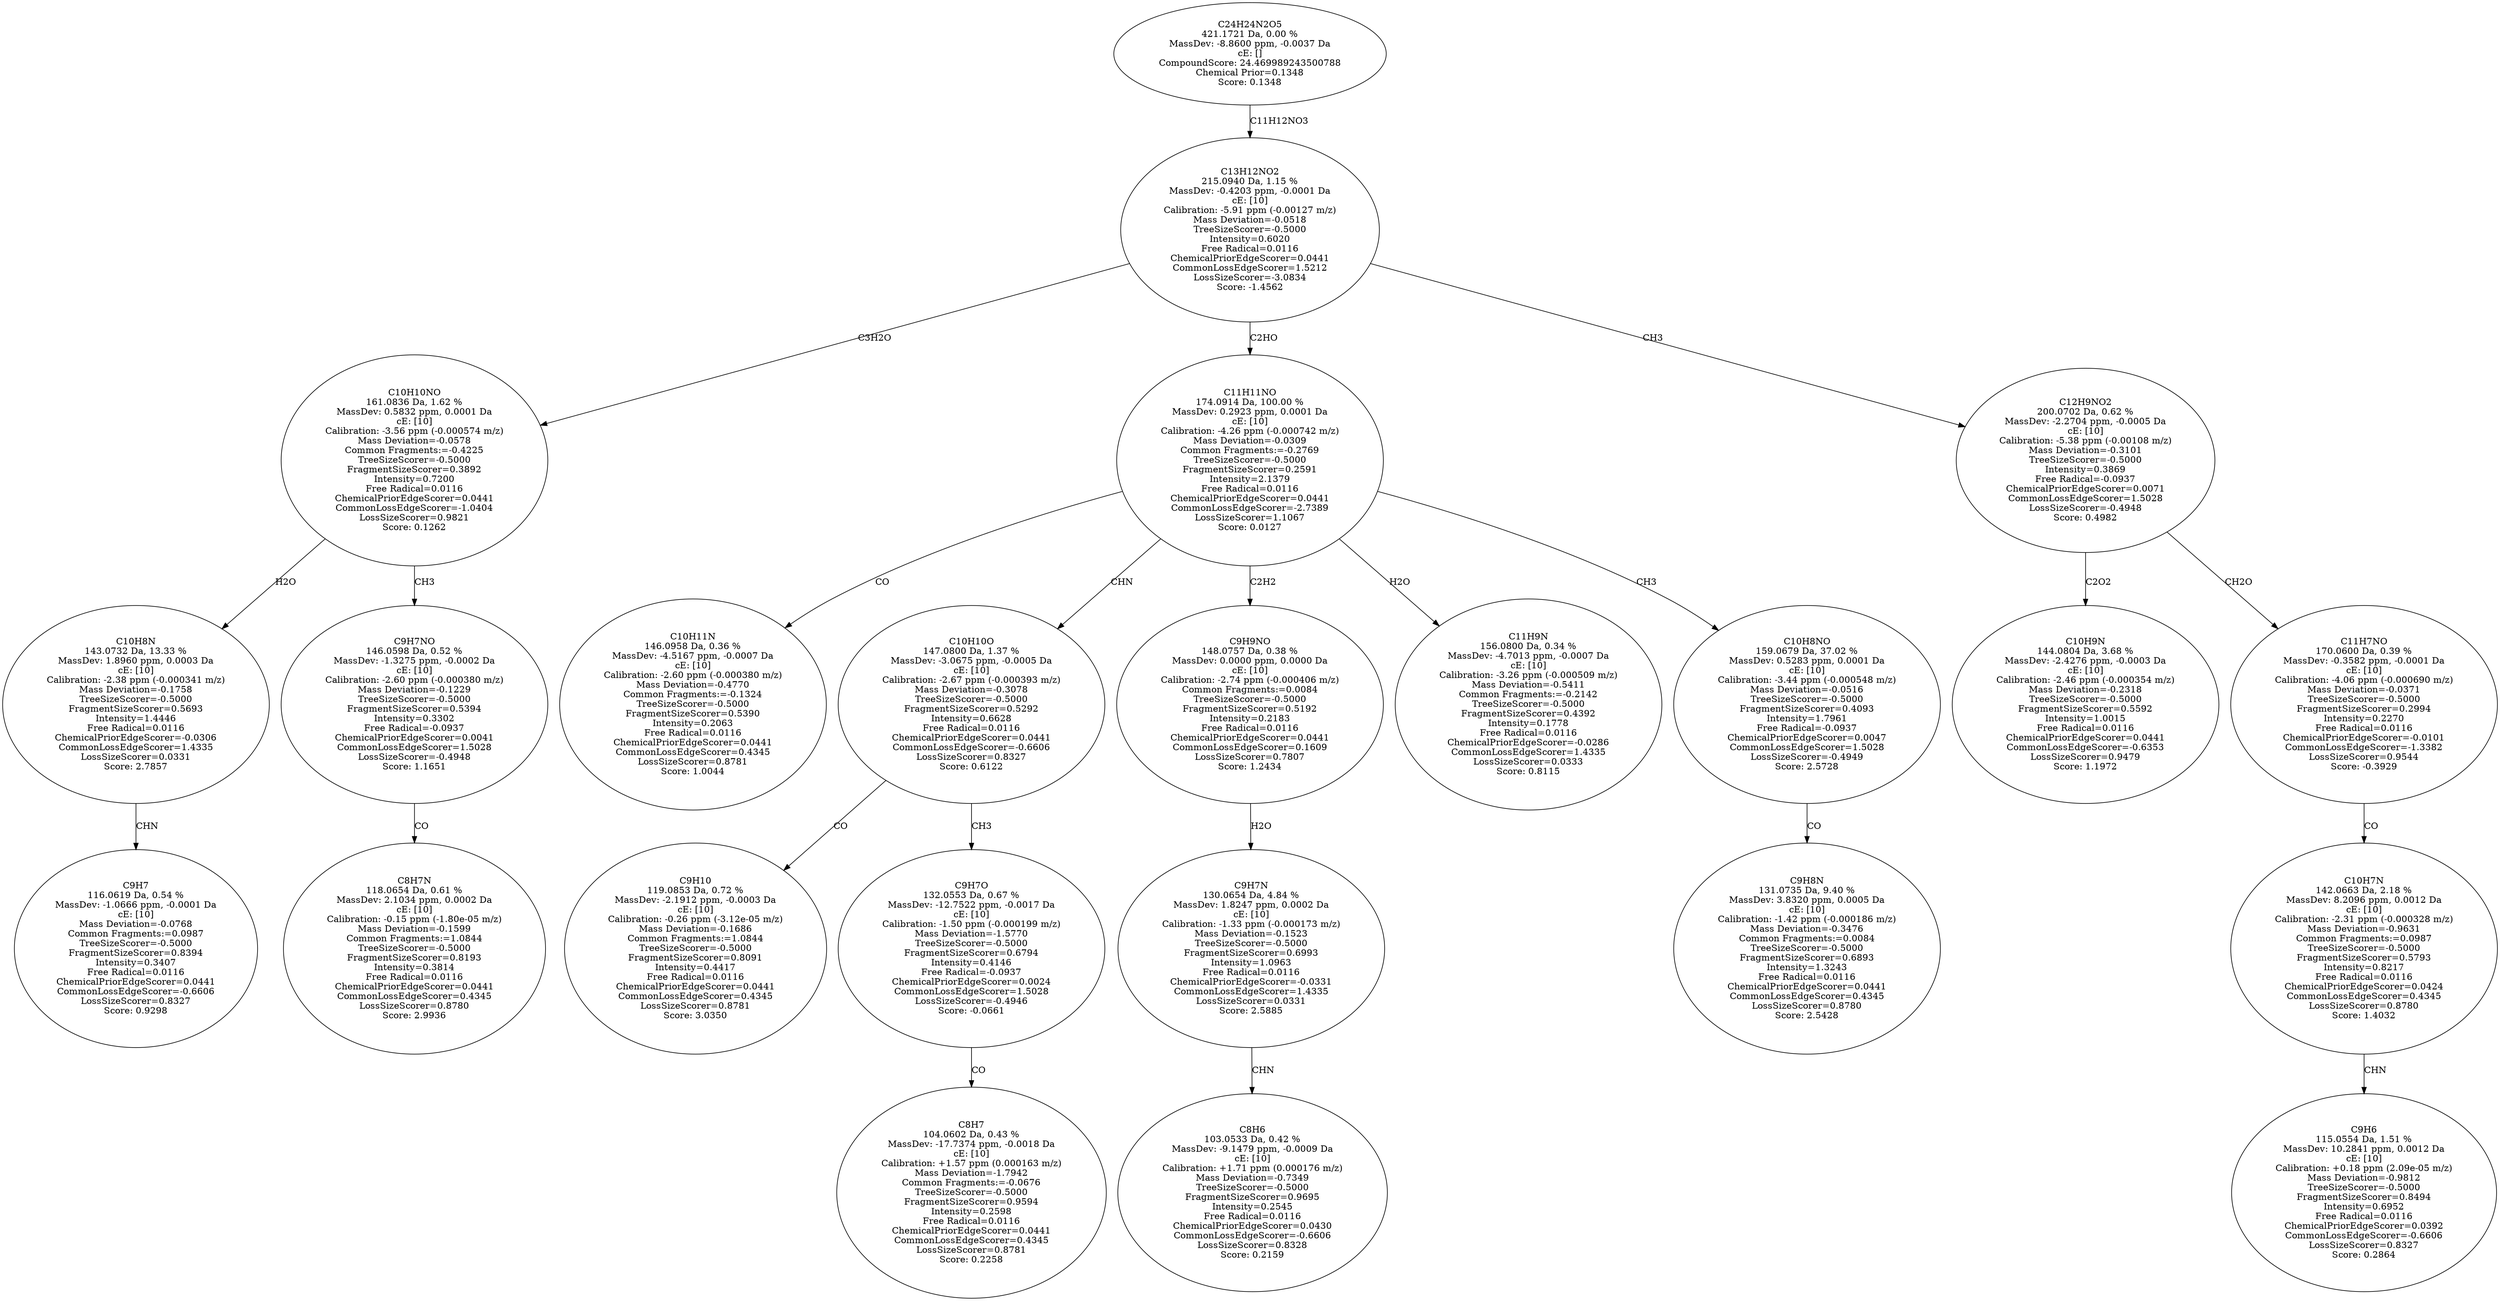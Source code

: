 strict digraph {
v1 [label="C9H7\n116.0619 Da, 0.54 %\nMassDev: -1.0666 ppm, -0.0001 Da\ncE: [10]\nMass Deviation=-0.0768\nCommon Fragments:=0.0987\nTreeSizeScorer=-0.5000\nFragmentSizeScorer=0.8394\nIntensity=0.3407\nFree Radical=0.0116\nChemicalPriorEdgeScorer=0.0441\nCommonLossEdgeScorer=-0.6606\nLossSizeScorer=0.8327\nScore: 0.9298"];
v2 [label="C10H8N\n143.0732 Da, 13.33 %\nMassDev: 1.8960 ppm, 0.0003 Da\ncE: [10]\nCalibration: -2.38 ppm (-0.000341 m/z)\nMass Deviation=-0.1758\nTreeSizeScorer=-0.5000\nFragmentSizeScorer=0.5693\nIntensity=1.4446\nFree Radical=0.0116\nChemicalPriorEdgeScorer=-0.0306\nCommonLossEdgeScorer=1.4335\nLossSizeScorer=0.0331\nScore: 2.7857"];
v3 [label="C8H7N\n118.0654 Da, 0.61 %\nMassDev: 2.1034 ppm, 0.0002 Da\ncE: [10]\nCalibration: -0.15 ppm (-1.80e-05 m/z)\nMass Deviation=-0.1599\nCommon Fragments:=1.0844\nTreeSizeScorer=-0.5000\nFragmentSizeScorer=0.8193\nIntensity=0.3814\nFree Radical=0.0116\nChemicalPriorEdgeScorer=0.0441\nCommonLossEdgeScorer=0.4345\nLossSizeScorer=0.8780\nScore: 2.9936"];
v4 [label="C9H7NO\n146.0598 Da, 0.52 %\nMassDev: -1.3275 ppm, -0.0002 Da\ncE: [10]\nCalibration: -2.60 ppm (-0.000380 m/z)\nMass Deviation=-0.1229\nTreeSizeScorer=-0.5000\nFragmentSizeScorer=0.5394\nIntensity=0.3302\nFree Radical=-0.0937\nChemicalPriorEdgeScorer=0.0041\nCommonLossEdgeScorer=1.5028\nLossSizeScorer=-0.4948\nScore: 1.1651"];
v5 [label="C10H10NO\n161.0836 Da, 1.62 %\nMassDev: 0.5832 ppm, 0.0001 Da\ncE: [10]\nCalibration: -3.56 ppm (-0.000574 m/z)\nMass Deviation=-0.0578\nCommon Fragments:=-0.4225\nTreeSizeScorer=-0.5000\nFragmentSizeScorer=0.3892\nIntensity=0.7200\nFree Radical=0.0116\nChemicalPriorEdgeScorer=0.0441\nCommonLossEdgeScorer=-1.0404\nLossSizeScorer=0.9821\nScore: 0.1262"];
v6 [label="C10H11N\n146.0958 Da, 0.36 %\nMassDev: -4.5167 ppm, -0.0007 Da\ncE: [10]\nCalibration: -2.60 ppm (-0.000380 m/z)\nMass Deviation=-0.4770\nCommon Fragments:=-0.1324\nTreeSizeScorer=-0.5000\nFragmentSizeScorer=0.5390\nIntensity=0.2063\nFree Radical=0.0116\nChemicalPriorEdgeScorer=0.0441\nCommonLossEdgeScorer=0.4345\nLossSizeScorer=0.8781\nScore: 1.0044"];
v7 [label="C9H10\n119.0853 Da, 0.72 %\nMassDev: -2.1912 ppm, -0.0003 Da\ncE: [10]\nCalibration: -0.26 ppm (-3.12e-05 m/z)\nMass Deviation=-0.1686\nCommon Fragments:=1.0844\nTreeSizeScorer=-0.5000\nFragmentSizeScorer=0.8091\nIntensity=0.4417\nFree Radical=0.0116\nChemicalPriorEdgeScorer=0.0441\nCommonLossEdgeScorer=0.4345\nLossSizeScorer=0.8781\nScore: 3.0350"];
v8 [label="C8H7\n104.0602 Da, 0.43 %\nMassDev: -17.7374 ppm, -0.0018 Da\ncE: [10]\nCalibration: +1.57 ppm (0.000163 m/z)\nMass Deviation=-1.7942\nCommon Fragments:=-0.0676\nTreeSizeScorer=-0.5000\nFragmentSizeScorer=0.9594\nIntensity=0.2598\nFree Radical=0.0116\nChemicalPriorEdgeScorer=0.0441\nCommonLossEdgeScorer=0.4345\nLossSizeScorer=0.8781\nScore: 0.2258"];
v9 [label="C9H7O\n132.0553 Da, 0.67 %\nMassDev: -12.7522 ppm, -0.0017 Da\ncE: [10]\nCalibration: -1.50 ppm (-0.000199 m/z)\nMass Deviation=-1.5770\nTreeSizeScorer=-0.5000\nFragmentSizeScorer=0.6794\nIntensity=0.4146\nFree Radical=-0.0937\nChemicalPriorEdgeScorer=0.0024\nCommonLossEdgeScorer=1.5028\nLossSizeScorer=-0.4946\nScore: -0.0661"];
v10 [label="C10H10O\n147.0800 Da, 1.37 %\nMassDev: -3.0675 ppm, -0.0005 Da\ncE: [10]\nCalibration: -2.67 ppm (-0.000393 m/z)\nMass Deviation=-0.3078\nTreeSizeScorer=-0.5000\nFragmentSizeScorer=0.5292\nIntensity=0.6628\nFree Radical=0.0116\nChemicalPriorEdgeScorer=0.0441\nCommonLossEdgeScorer=-0.6606\nLossSizeScorer=0.8327\nScore: 0.6122"];
v11 [label="C8H6\n103.0533 Da, 0.42 %\nMassDev: -9.1479 ppm, -0.0009 Da\ncE: [10]\nCalibration: +1.71 ppm (0.000176 m/z)\nMass Deviation=-0.7349\nTreeSizeScorer=-0.5000\nFragmentSizeScorer=0.9695\nIntensity=0.2545\nFree Radical=0.0116\nChemicalPriorEdgeScorer=0.0430\nCommonLossEdgeScorer=-0.6606\nLossSizeScorer=0.8328\nScore: 0.2159"];
v12 [label="C9H7N\n130.0654 Da, 4.84 %\nMassDev: 1.8247 ppm, 0.0002 Da\ncE: [10]\nCalibration: -1.33 ppm (-0.000173 m/z)\nMass Deviation=-0.1523\nTreeSizeScorer=-0.5000\nFragmentSizeScorer=0.6993\nIntensity=1.0963\nFree Radical=0.0116\nChemicalPriorEdgeScorer=-0.0331\nCommonLossEdgeScorer=1.4335\nLossSizeScorer=0.0331\nScore: 2.5885"];
v13 [label="C9H9NO\n148.0757 Da, 0.38 %\nMassDev: 0.0000 ppm, 0.0000 Da\ncE: [10]\nCalibration: -2.74 ppm (-0.000406 m/z)\nCommon Fragments:=0.0084\nTreeSizeScorer=-0.5000\nFragmentSizeScorer=0.5192\nIntensity=0.2183\nFree Radical=0.0116\nChemicalPriorEdgeScorer=0.0441\nCommonLossEdgeScorer=0.1609\nLossSizeScorer=0.7807\nScore: 1.2434"];
v14 [label="C11H9N\n156.0800 Da, 0.34 %\nMassDev: -4.7013 ppm, -0.0007 Da\ncE: [10]\nCalibration: -3.26 ppm (-0.000509 m/z)\nMass Deviation=-0.5411\nCommon Fragments:=-0.2142\nTreeSizeScorer=-0.5000\nFragmentSizeScorer=0.4392\nIntensity=0.1778\nFree Radical=0.0116\nChemicalPriorEdgeScorer=-0.0286\nCommonLossEdgeScorer=1.4335\nLossSizeScorer=0.0333\nScore: 0.8115"];
v15 [label="C9H8N\n131.0735 Da, 9.40 %\nMassDev: 3.8320 ppm, 0.0005 Da\ncE: [10]\nCalibration: -1.42 ppm (-0.000186 m/z)\nMass Deviation=-0.3476\nCommon Fragments:=0.0084\nTreeSizeScorer=-0.5000\nFragmentSizeScorer=0.6893\nIntensity=1.3243\nFree Radical=0.0116\nChemicalPriorEdgeScorer=0.0441\nCommonLossEdgeScorer=0.4345\nLossSizeScorer=0.8780\nScore: 2.5428"];
v16 [label="C10H8NO\n159.0679 Da, 37.02 %\nMassDev: 0.5283 ppm, 0.0001 Da\ncE: [10]\nCalibration: -3.44 ppm (-0.000548 m/z)\nMass Deviation=-0.0516\nTreeSizeScorer=-0.5000\nFragmentSizeScorer=0.4093\nIntensity=1.7961\nFree Radical=-0.0937\nChemicalPriorEdgeScorer=0.0047\nCommonLossEdgeScorer=1.5028\nLossSizeScorer=-0.4949\nScore: 2.5728"];
v17 [label="C11H11NO\n174.0914 Da, 100.00 %\nMassDev: 0.2923 ppm, 0.0001 Da\ncE: [10]\nCalibration: -4.26 ppm (-0.000742 m/z)\nMass Deviation=-0.0309\nCommon Fragments:=-0.2769\nTreeSizeScorer=-0.5000\nFragmentSizeScorer=0.2591\nIntensity=2.1379\nFree Radical=0.0116\nChemicalPriorEdgeScorer=0.0441\nCommonLossEdgeScorer=-2.7389\nLossSizeScorer=1.1067\nScore: 0.0127"];
v18 [label="C10H9N\n144.0804 Da, 3.68 %\nMassDev: -2.4276 ppm, -0.0003 Da\ncE: [10]\nCalibration: -2.46 ppm (-0.000354 m/z)\nMass Deviation=-0.2318\nTreeSizeScorer=-0.5000\nFragmentSizeScorer=0.5592\nIntensity=1.0015\nFree Radical=0.0116\nChemicalPriorEdgeScorer=0.0441\nCommonLossEdgeScorer=-0.6353\nLossSizeScorer=0.9479\nScore: 1.1972"];
v19 [label="C9H6\n115.0554 Da, 1.51 %\nMassDev: 10.2841 ppm, 0.0012 Da\ncE: [10]\nCalibration: +0.18 ppm (2.09e-05 m/z)\nMass Deviation=-0.9812\nTreeSizeScorer=-0.5000\nFragmentSizeScorer=0.8494\nIntensity=0.6952\nFree Radical=0.0116\nChemicalPriorEdgeScorer=0.0392\nCommonLossEdgeScorer=-0.6606\nLossSizeScorer=0.8327\nScore: 0.2864"];
v20 [label="C10H7N\n142.0663 Da, 2.18 %\nMassDev: 8.2096 ppm, 0.0012 Da\ncE: [10]\nCalibration: -2.31 ppm (-0.000328 m/z)\nMass Deviation=-0.9631\nCommon Fragments:=0.0987\nTreeSizeScorer=-0.5000\nFragmentSizeScorer=0.5793\nIntensity=0.8217\nFree Radical=0.0116\nChemicalPriorEdgeScorer=0.0424\nCommonLossEdgeScorer=0.4345\nLossSizeScorer=0.8780\nScore: 1.4032"];
v21 [label="C11H7NO\n170.0600 Da, 0.39 %\nMassDev: -0.3582 ppm, -0.0001 Da\ncE: [10]\nCalibration: -4.06 ppm (-0.000690 m/z)\nMass Deviation=-0.0371\nTreeSizeScorer=-0.5000\nFragmentSizeScorer=0.2994\nIntensity=0.2270\nFree Radical=0.0116\nChemicalPriorEdgeScorer=-0.0101\nCommonLossEdgeScorer=-1.3382\nLossSizeScorer=0.9544\nScore: -0.3929"];
v22 [label="C12H9NO2\n200.0702 Da, 0.62 %\nMassDev: -2.2704 ppm, -0.0005 Da\ncE: [10]\nCalibration: -5.38 ppm (-0.00108 m/z)\nMass Deviation=-0.3101\nTreeSizeScorer=-0.5000\nIntensity=0.3869\nFree Radical=-0.0937\nChemicalPriorEdgeScorer=0.0071\nCommonLossEdgeScorer=1.5028\nLossSizeScorer=-0.4948\nScore: 0.4982"];
v23 [label="C13H12NO2\n215.0940 Da, 1.15 %\nMassDev: -0.4203 ppm, -0.0001 Da\ncE: [10]\nCalibration: -5.91 ppm (-0.00127 m/z)\nMass Deviation=-0.0518\nTreeSizeScorer=-0.5000\nIntensity=0.6020\nFree Radical=0.0116\nChemicalPriorEdgeScorer=0.0441\nCommonLossEdgeScorer=1.5212\nLossSizeScorer=-3.0834\nScore: -1.4562"];
v24 [label="C24H24N2O5\n421.1721 Da, 0.00 %\nMassDev: -8.8600 ppm, -0.0037 Da\ncE: []\nCompoundScore: 24.469989243500788\nChemical Prior=0.1348\nScore: 0.1348"];
v2 -> v1 [label="CHN"];
v5 -> v2 [label="H2O"];
v4 -> v3 [label="CO"];
v5 -> v4 [label="CH3"];
v23 -> v5 [label="C3H2O"];
v17 -> v6 [label="CO"];
v10 -> v7 [label="CO"];
v9 -> v8 [label="CO"];
v10 -> v9 [label="CH3"];
v17 -> v10 [label="CHN"];
v12 -> v11 [label="CHN"];
v13 -> v12 [label="H2O"];
v17 -> v13 [label="C2H2"];
v17 -> v14 [label="H2O"];
v16 -> v15 [label="CO"];
v17 -> v16 [label="CH3"];
v23 -> v17 [label="C2HO"];
v22 -> v18 [label="C2O2"];
v20 -> v19 [label="CHN"];
v21 -> v20 [label="CO"];
v22 -> v21 [label="CH2O"];
v23 -> v22 [label="CH3"];
v24 -> v23 [label="C11H12NO3"];
}